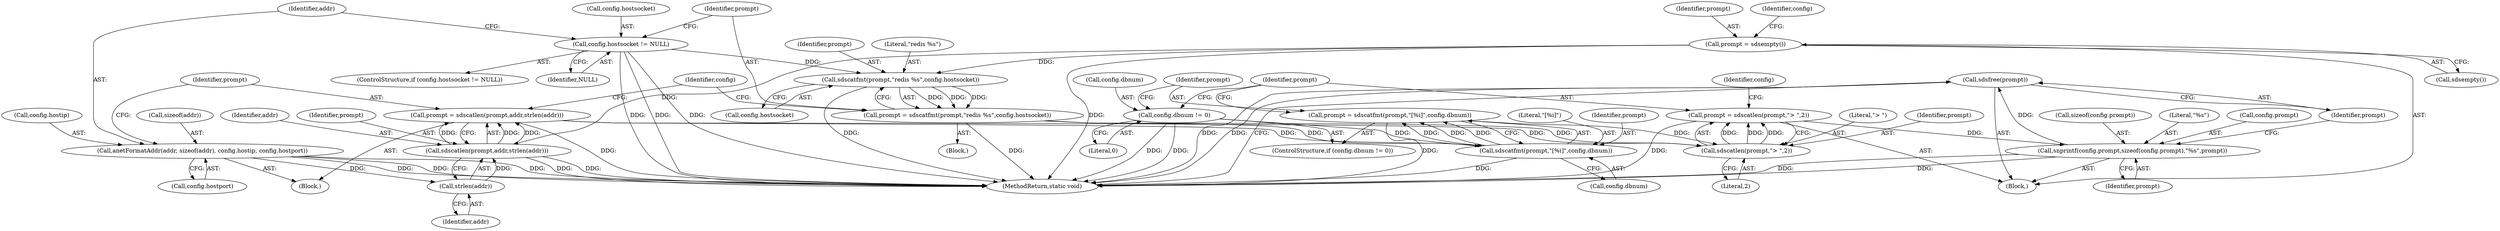 digraph "0_redis_9fdcc15962f9ff4baebe6fdd947816f43f730d50@API" {
"1000179" [label="(Call,sdsfree(prompt))"];
"1000169" [label="(Call,snprintf(config.prompt,sizeof(config.prompt),\"%s\",prompt))"];
"1000163" [label="(Call,prompt = sdscatlen(prompt,\"> \",2))"];
"1000165" [label="(Call,sdscatlen(prompt,\"> \",2))"];
"1000155" [label="(Call,prompt = sdscatfmt(prompt,\"[%i]\",config.dbnum))"];
"1000157" [label="(Call,sdscatfmt(prompt,\"[%i]\",config.dbnum))"];
"1000142" [label="(Call,prompt = sdscatlen(prompt,addr,strlen(addr)))"];
"1000144" [label="(Call,sdscatlen(prompt,addr,strlen(addr)))"];
"1000111" [label="(Call,prompt = sdsempty())"];
"1000147" [label="(Call,strlen(addr))"];
"1000132" [label="(Call,anetFormatAddr(addr, sizeof(addr), config.hostip, config.hostport))"];
"1000121" [label="(Call,prompt = sdscatfmt(prompt,\"redis %s\",config.hostsocket))"];
"1000123" [label="(Call,sdscatfmt(prompt,\"redis %s\",config.hostsocket))"];
"1000115" [label="(Call,config.hostsocket != NULL)"];
"1000150" [label="(Call,config.dbnum != 0)"];
"1000123" [label="(Call,sdscatfmt(prompt,\"redis %s\",config.hostsocket))"];
"1000167" [label="(Literal,\"> \")"];
"1000145" [label="(Identifier,prompt)"];
"1000173" [label="(Call,sizeof(config.prompt))"];
"1000179" [label="(Call,sdsfree(prompt))"];
"1000169" [label="(Call,snprintf(config.prompt,sizeof(config.prompt),\"%s\",prompt))"];
"1000168" [label="(Literal,2)"];
"1000117" [label="(Identifier,config)"];
"1000159" [label="(Literal,\"[%i]\")"];
"1000104" [label="(Block,)"];
"1000111" [label="(Call,prompt = sdsempty())"];
"1000151" [label="(Call,config.dbnum)"];
"1000143" [label="(Identifier,prompt)"];
"1000155" [label="(Call,prompt = sdscatfmt(prompt,\"[%i]\",config.dbnum))"];
"1000120" [label="(Block,)"];
"1000150" [label="(Call,config.dbnum != 0)"];
"1000152" [label="(Identifier,config)"];
"1000156" [label="(Identifier,prompt)"];
"1000163" [label="(Call,prompt = sdscatlen(prompt,\"> \",2))"];
"1000171" [label="(Identifier,config)"];
"1000130" [label="(Block,)"];
"1000136" [label="(Call,config.hostip)"];
"1000125" [label="(Literal,\"redis %s\")"];
"1000121" [label="(Call,prompt = sdscatfmt(prompt,\"redis %s\",config.hostsocket))"];
"1000132" [label="(Call,anetFormatAddr(addr, sizeof(addr), config.hostip, config.hostport))"];
"1000160" [label="(Call,config.dbnum)"];
"1000115" [label="(Call,config.hostsocket != NULL)"];
"1000181" [label="(MethodReturn,static void)"];
"1000165" [label="(Call,sdscatlen(prompt,\"> \",2))"];
"1000166" [label="(Identifier,prompt)"];
"1000134" [label="(Call,sizeof(addr))"];
"1000126" [label="(Call,config.hostsocket)"];
"1000158" [label="(Identifier,prompt)"];
"1000114" [label="(ControlStructure,if (config.hostsocket != NULL))"];
"1000154" [label="(Literal,0)"];
"1000177" [label="(Literal,\"%s\")"];
"1000113" [label="(Call,sdsempty())"];
"1000157" [label="(Call,sdscatfmt(prompt,\"[%i]\",config.dbnum))"];
"1000122" [label="(Identifier,prompt)"];
"1000139" [label="(Call,config.hostport)"];
"1000133" [label="(Identifier,addr)"];
"1000147" [label="(Call,strlen(addr))"];
"1000170" [label="(Call,config.prompt)"];
"1000144" [label="(Call,sdscatlen(prompt,addr,strlen(addr)))"];
"1000164" [label="(Identifier,prompt)"];
"1000180" [label="(Identifier,prompt)"];
"1000149" [label="(ControlStructure,if (config.dbnum != 0))"];
"1000119" [label="(Identifier,NULL)"];
"1000178" [label="(Identifier,prompt)"];
"1000112" [label="(Identifier,prompt)"];
"1000146" [label="(Identifier,addr)"];
"1000142" [label="(Call,prompt = sdscatlen(prompt,addr,strlen(addr)))"];
"1000116" [label="(Call,config.hostsocket)"];
"1000148" [label="(Identifier,addr)"];
"1000124" [label="(Identifier,prompt)"];
"1000179" -> "1000104"  [label="AST: "];
"1000179" -> "1000180"  [label="CFG: "];
"1000180" -> "1000179"  [label="AST: "];
"1000181" -> "1000179"  [label="CFG: "];
"1000179" -> "1000181"  [label="DDG: "];
"1000179" -> "1000181"  [label="DDG: "];
"1000169" -> "1000179"  [label="DDG: "];
"1000169" -> "1000104"  [label="AST: "];
"1000169" -> "1000178"  [label="CFG: "];
"1000170" -> "1000169"  [label="AST: "];
"1000173" -> "1000169"  [label="AST: "];
"1000177" -> "1000169"  [label="AST: "];
"1000178" -> "1000169"  [label="AST: "];
"1000180" -> "1000169"  [label="CFG: "];
"1000169" -> "1000181"  [label="DDG: "];
"1000169" -> "1000181"  [label="DDG: "];
"1000163" -> "1000169"  [label="DDG: "];
"1000163" -> "1000104"  [label="AST: "];
"1000163" -> "1000165"  [label="CFG: "];
"1000164" -> "1000163"  [label="AST: "];
"1000165" -> "1000163"  [label="AST: "];
"1000171" -> "1000163"  [label="CFG: "];
"1000163" -> "1000181"  [label="DDG: "];
"1000165" -> "1000163"  [label="DDG: "];
"1000165" -> "1000163"  [label="DDG: "];
"1000165" -> "1000163"  [label="DDG: "];
"1000165" -> "1000168"  [label="CFG: "];
"1000166" -> "1000165"  [label="AST: "];
"1000167" -> "1000165"  [label="AST: "];
"1000168" -> "1000165"  [label="AST: "];
"1000155" -> "1000165"  [label="DDG: "];
"1000142" -> "1000165"  [label="DDG: "];
"1000121" -> "1000165"  [label="DDG: "];
"1000155" -> "1000149"  [label="AST: "];
"1000155" -> "1000157"  [label="CFG: "];
"1000156" -> "1000155"  [label="AST: "];
"1000157" -> "1000155"  [label="AST: "];
"1000164" -> "1000155"  [label="CFG: "];
"1000155" -> "1000181"  [label="DDG: "];
"1000157" -> "1000155"  [label="DDG: "];
"1000157" -> "1000155"  [label="DDG: "];
"1000157" -> "1000155"  [label="DDG: "];
"1000157" -> "1000160"  [label="CFG: "];
"1000158" -> "1000157"  [label="AST: "];
"1000159" -> "1000157"  [label="AST: "];
"1000160" -> "1000157"  [label="AST: "];
"1000157" -> "1000181"  [label="DDG: "];
"1000142" -> "1000157"  [label="DDG: "];
"1000121" -> "1000157"  [label="DDG: "];
"1000150" -> "1000157"  [label="DDG: "];
"1000142" -> "1000130"  [label="AST: "];
"1000142" -> "1000144"  [label="CFG: "];
"1000143" -> "1000142"  [label="AST: "];
"1000144" -> "1000142"  [label="AST: "];
"1000152" -> "1000142"  [label="CFG: "];
"1000142" -> "1000181"  [label="DDG: "];
"1000144" -> "1000142"  [label="DDG: "];
"1000144" -> "1000142"  [label="DDG: "];
"1000144" -> "1000142"  [label="DDG: "];
"1000144" -> "1000147"  [label="CFG: "];
"1000145" -> "1000144"  [label="AST: "];
"1000146" -> "1000144"  [label="AST: "];
"1000147" -> "1000144"  [label="AST: "];
"1000144" -> "1000181"  [label="DDG: "];
"1000144" -> "1000181"  [label="DDG: "];
"1000111" -> "1000144"  [label="DDG: "];
"1000147" -> "1000144"  [label="DDG: "];
"1000111" -> "1000104"  [label="AST: "];
"1000111" -> "1000113"  [label="CFG: "];
"1000112" -> "1000111"  [label="AST: "];
"1000113" -> "1000111"  [label="AST: "];
"1000117" -> "1000111"  [label="CFG: "];
"1000111" -> "1000181"  [label="DDG: "];
"1000111" -> "1000123"  [label="DDG: "];
"1000147" -> "1000148"  [label="CFG: "];
"1000148" -> "1000147"  [label="AST: "];
"1000132" -> "1000147"  [label="DDG: "];
"1000132" -> "1000130"  [label="AST: "];
"1000132" -> "1000139"  [label="CFG: "];
"1000133" -> "1000132"  [label="AST: "];
"1000134" -> "1000132"  [label="AST: "];
"1000136" -> "1000132"  [label="AST: "];
"1000139" -> "1000132"  [label="AST: "];
"1000143" -> "1000132"  [label="CFG: "];
"1000132" -> "1000181"  [label="DDG: "];
"1000132" -> "1000181"  [label="DDG: "];
"1000132" -> "1000181"  [label="DDG: "];
"1000121" -> "1000120"  [label="AST: "];
"1000121" -> "1000123"  [label="CFG: "];
"1000122" -> "1000121"  [label="AST: "];
"1000123" -> "1000121"  [label="AST: "];
"1000152" -> "1000121"  [label="CFG: "];
"1000121" -> "1000181"  [label="DDG: "];
"1000123" -> "1000121"  [label="DDG: "];
"1000123" -> "1000121"  [label="DDG: "];
"1000123" -> "1000121"  [label="DDG: "];
"1000123" -> "1000126"  [label="CFG: "];
"1000124" -> "1000123"  [label="AST: "];
"1000125" -> "1000123"  [label="AST: "];
"1000126" -> "1000123"  [label="AST: "];
"1000123" -> "1000181"  [label="DDG: "];
"1000115" -> "1000123"  [label="DDG: "];
"1000115" -> "1000114"  [label="AST: "];
"1000115" -> "1000119"  [label="CFG: "];
"1000116" -> "1000115"  [label="AST: "];
"1000119" -> "1000115"  [label="AST: "];
"1000122" -> "1000115"  [label="CFG: "];
"1000133" -> "1000115"  [label="CFG: "];
"1000115" -> "1000181"  [label="DDG: "];
"1000115" -> "1000181"  [label="DDG: "];
"1000115" -> "1000181"  [label="DDG: "];
"1000150" -> "1000149"  [label="AST: "];
"1000150" -> "1000154"  [label="CFG: "];
"1000151" -> "1000150"  [label="AST: "];
"1000154" -> "1000150"  [label="AST: "];
"1000156" -> "1000150"  [label="CFG: "];
"1000164" -> "1000150"  [label="CFG: "];
"1000150" -> "1000181"  [label="DDG: "];
"1000150" -> "1000181"  [label="DDG: "];
}
